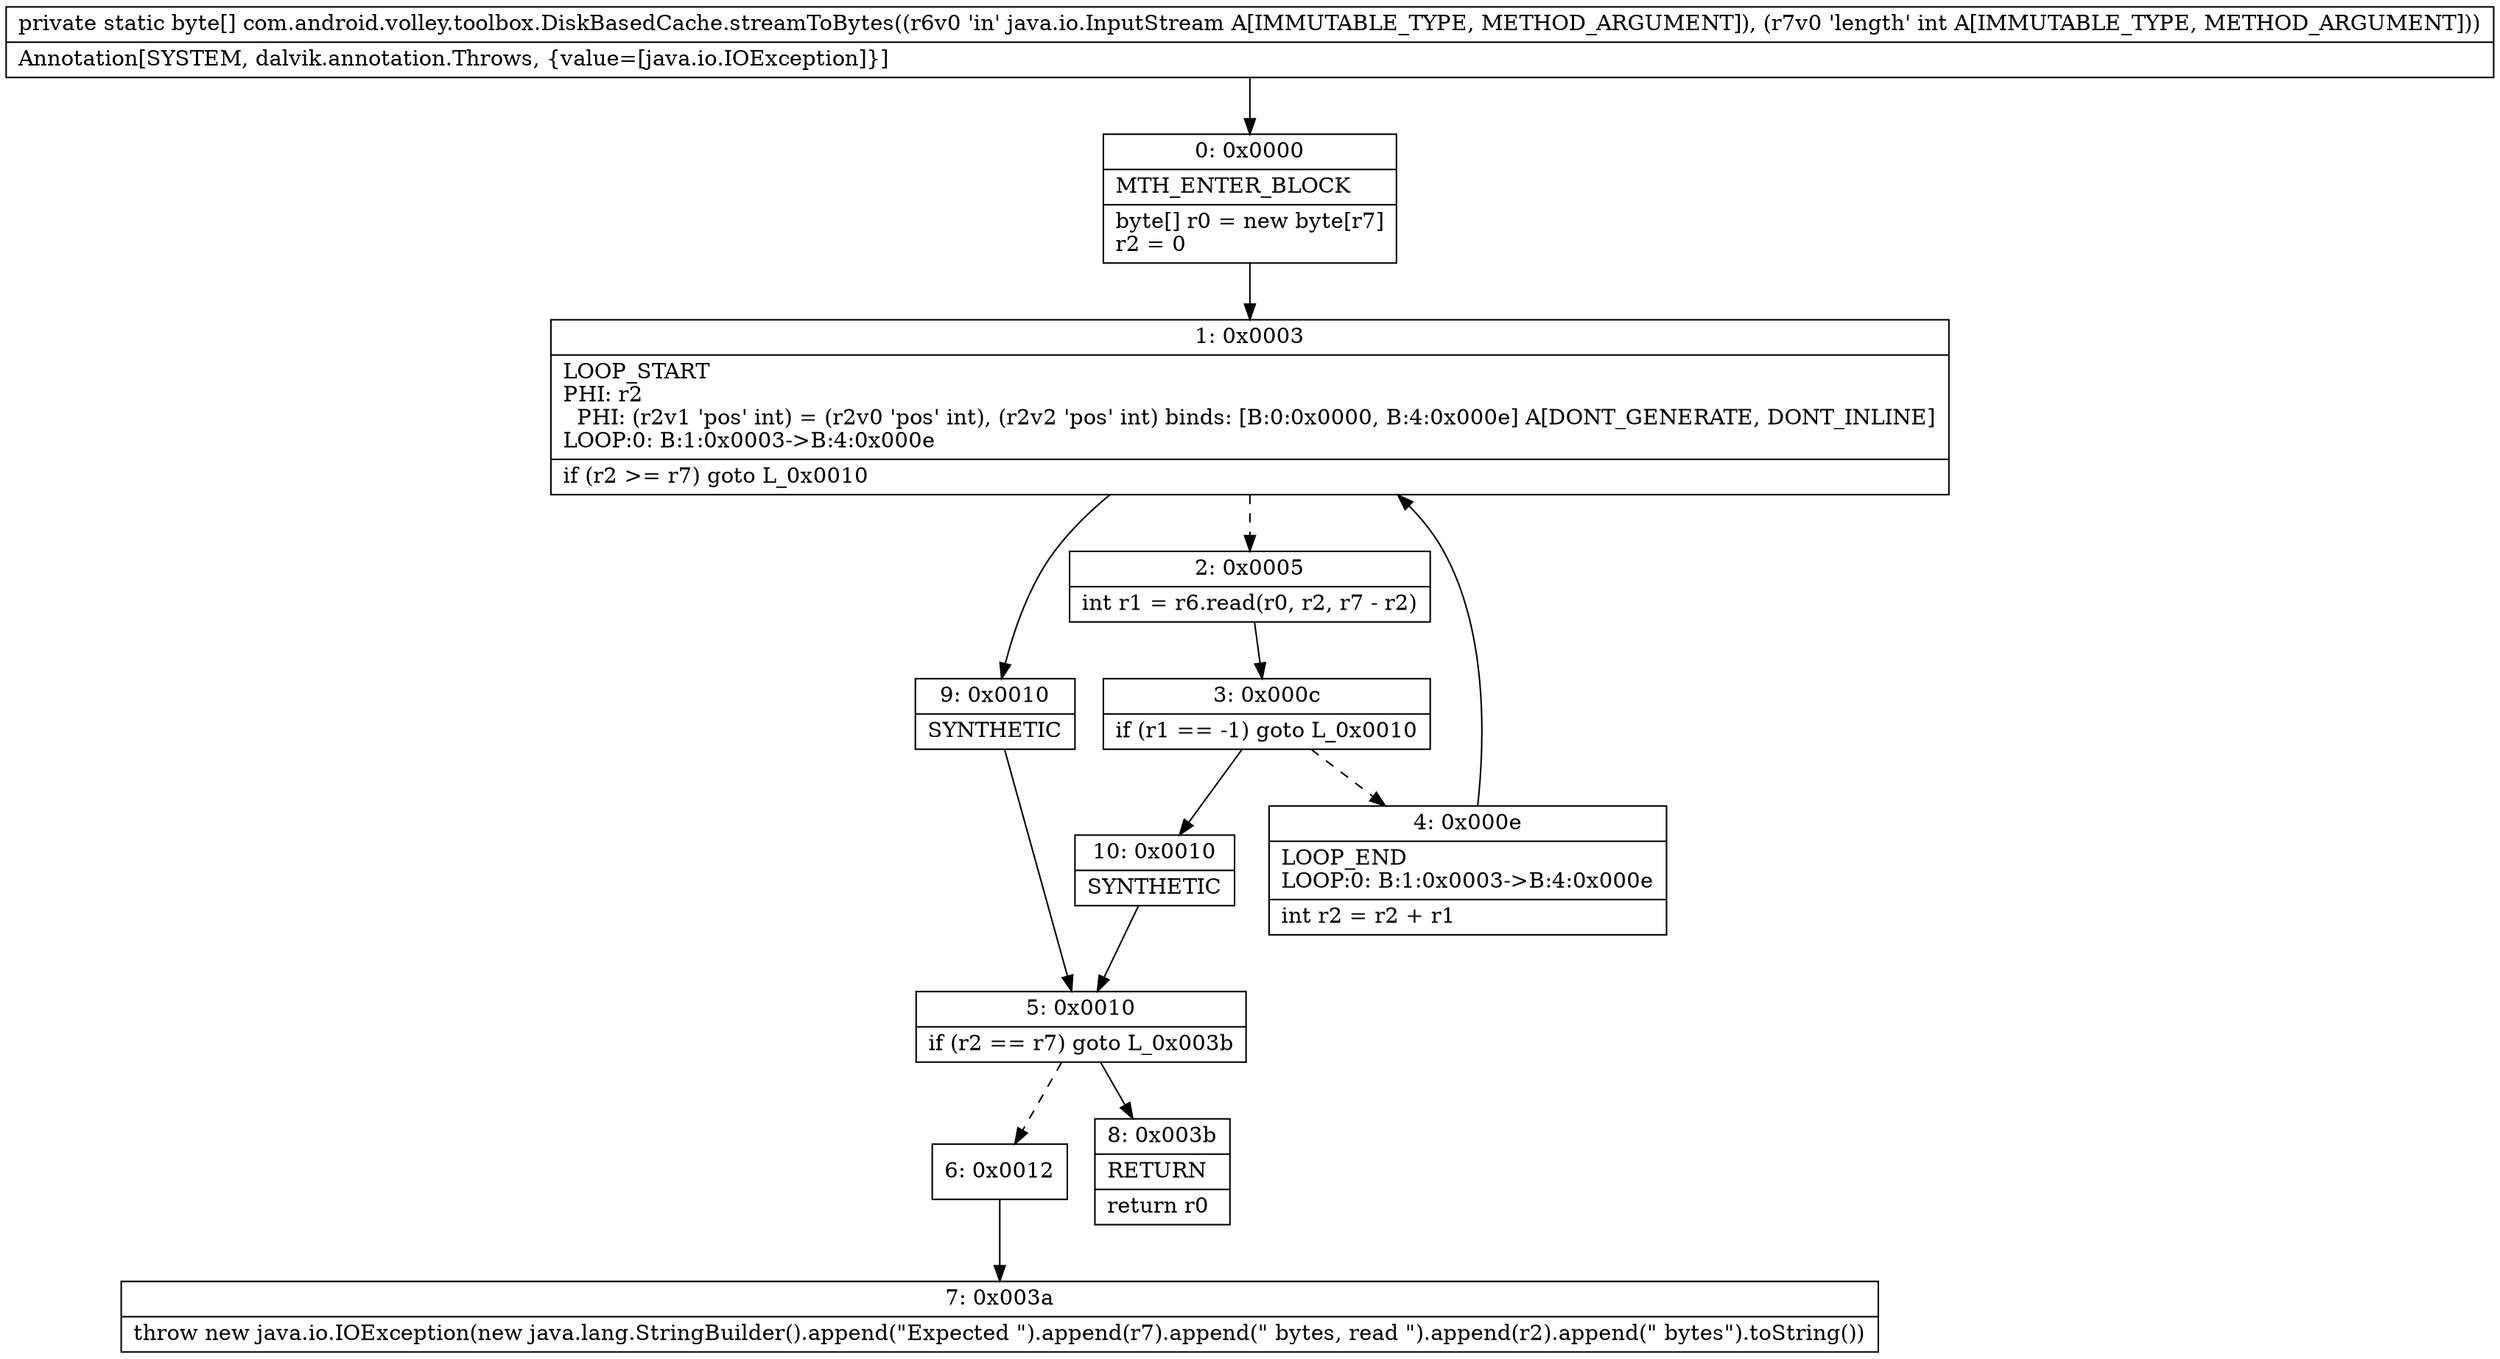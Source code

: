 digraph "CFG forcom.android.volley.toolbox.DiskBasedCache.streamToBytes(Ljava\/io\/InputStream;I)[B" {
Node_0 [shape=record,label="{0\:\ 0x0000|MTH_ENTER_BLOCK\l|byte[] r0 = new byte[r7]\lr2 = 0\l}"];
Node_1 [shape=record,label="{1\:\ 0x0003|LOOP_START\lPHI: r2 \l  PHI: (r2v1 'pos' int) = (r2v0 'pos' int), (r2v2 'pos' int) binds: [B:0:0x0000, B:4:0x000e] A[DONT_GENERATE, DONT_INLINE]\lLOOP:0: B:1:0x0003\-\>B:4:0x000e\l|if (r2 \>= r7) goto L_0x0010\l}"];
Node_2 [shape=record,label="{2\:\ 0x0005|int r1 = r6.read(r0, r2, r7 \- r2)\l}"];
Node_3 [shape=record,label="{3\:\ 0x000c|if (r1 == \-1) goto L_0x0010\l}"];
Node_4 [shape=record,label="{4\:\ 0x000e|LOOP_END\lLOOP:0: B:1:0x0003\-\>B:4:0x000e\l|int r2 = r2 + r1\l}"];
Node_5 [shape=record,label="{5\:\ 0x0010|if (r2 == r7) goto L_0x003b\l}"];
Node_6 [shape=record,label="{6\:\ 0x0012}"];
Node_7 [shape=record,label="{7\:\ 0x003a|throw new java.io.IOException(new java.lang.StringBuilder().append(\"Expected \").append(r7).append(\" bytes, read \").append(r2).append(\" bytes\").toString())\l}"];
Node_8 [shape=record,label="{8\:\ 0x003b|RETURN\l|return r0\l}"];
Node_9 [shape=record,label="{9\:\ 0x0010|SYNTHETIC\l}"];
Node_10 [shape=record,label="{10\:\ 0x0010|SYNTHETIC\l}"];
MethodNode[shape=record,label="{private static byte[] com.android.volley.toolbox.DiskBasedCache.streamToBytes((r6v0 'in' java.io.InputStream A[IMMUTABLE_TYPE, METHOD_ARGUMENT]), (r7v0 'length' int A[IMMUTABLE_TYPE, METHOD_ARGUMENT]))  | Annotation[SYSTEM, dalvik.annotation.Throws, \{value=[java.io.IOException]\}]\l}"];
MethodNode -> Node_0;
Node_0 -> Node_1;
Node_1 -> Node_2[style=dashed];
Node_1 -> Node_9;
Node_2 -> Node_3;
Node_3 -> Node_4[style=dashed];
Node_3 -> Node_10;
Node_4 -> Node_1;
Node_5 -> Node_6[style=dashed];
Node_5 -> Node_8;
Node_6 -> Node_7;
Node_9 -> Node_5;
Node_10 -> Node_5;
}

